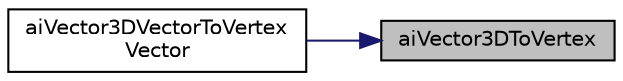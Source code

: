 digraph "aiVector3DToVertex"
{
 // LATEX_PDF_SIZE
  edge [fontname="Helvetica",fontsize="10",labelfontname="Helvetica",labelfontsize="10"];
  node [fontname="Helvetica",fontsize="10",shape=record];
  rankdir="RL";
  Node1 [label="aiVector3DToVertex",height=0.2,width=0.4,color="black", fillcolor="grey75", style="filled", fontcolor="black",tooltip="Convert aiVector3D to Vertex."];
  Node1 -> Node2 [dir="back",color="midnightblue",fontsize="10",style="solid",fontname="Helvetica"];
  Node2 [label="aiVector3DVectorToVertex\lVector",height=0.2,width=0.4,color="black", fillcolor="white", style="filled",URL="$Assimp_8cpp.html#a9ddad02911e2eec37c2ade7bb7d97e3d",tooltip="Convert vector of aiVector3D to vector of Vertex."];
}
